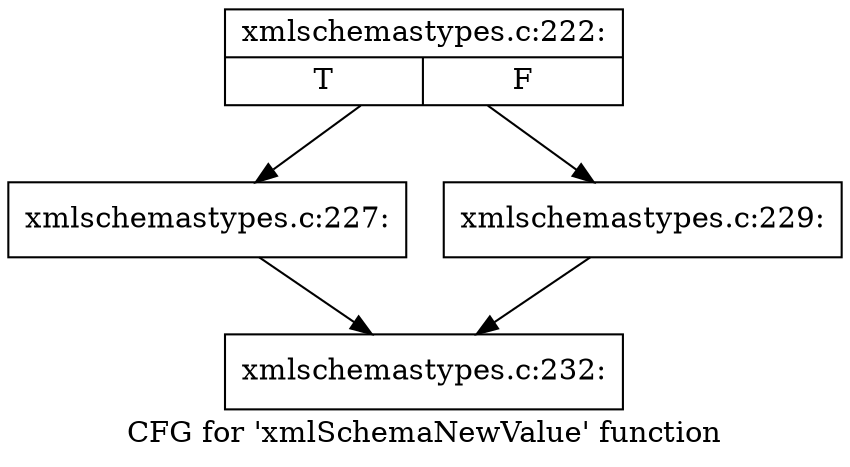 digraph "CFG for 'xmlSchemaNewValue' function" {
	label="CFG for 'xmlSchemaNewValue' function";

	Node0x57b5800 [shape=record,label="{xmlschemastypes.c:222:|{<s0>T|<s1>F}}"];
	Node0x57b5800 -> Node0x57c8e50;
	Node0x57b5800 -> Node0x57c8ea0;
	Node0x57c8e50 [shape=record,label="{xmlschemastypes.c:227:}"];
	Node0x57c8e50 -> Node0x57c8580;
	Node0x57c8ea0 [shape=record,label="{xmlschemastypes.c:229:}"];
	Node0x57c8ea0 -> Node0x57c8580;
	Node0x57c8580 [shape=record,label="{xmlschemastypes.c:232:}"];
}
